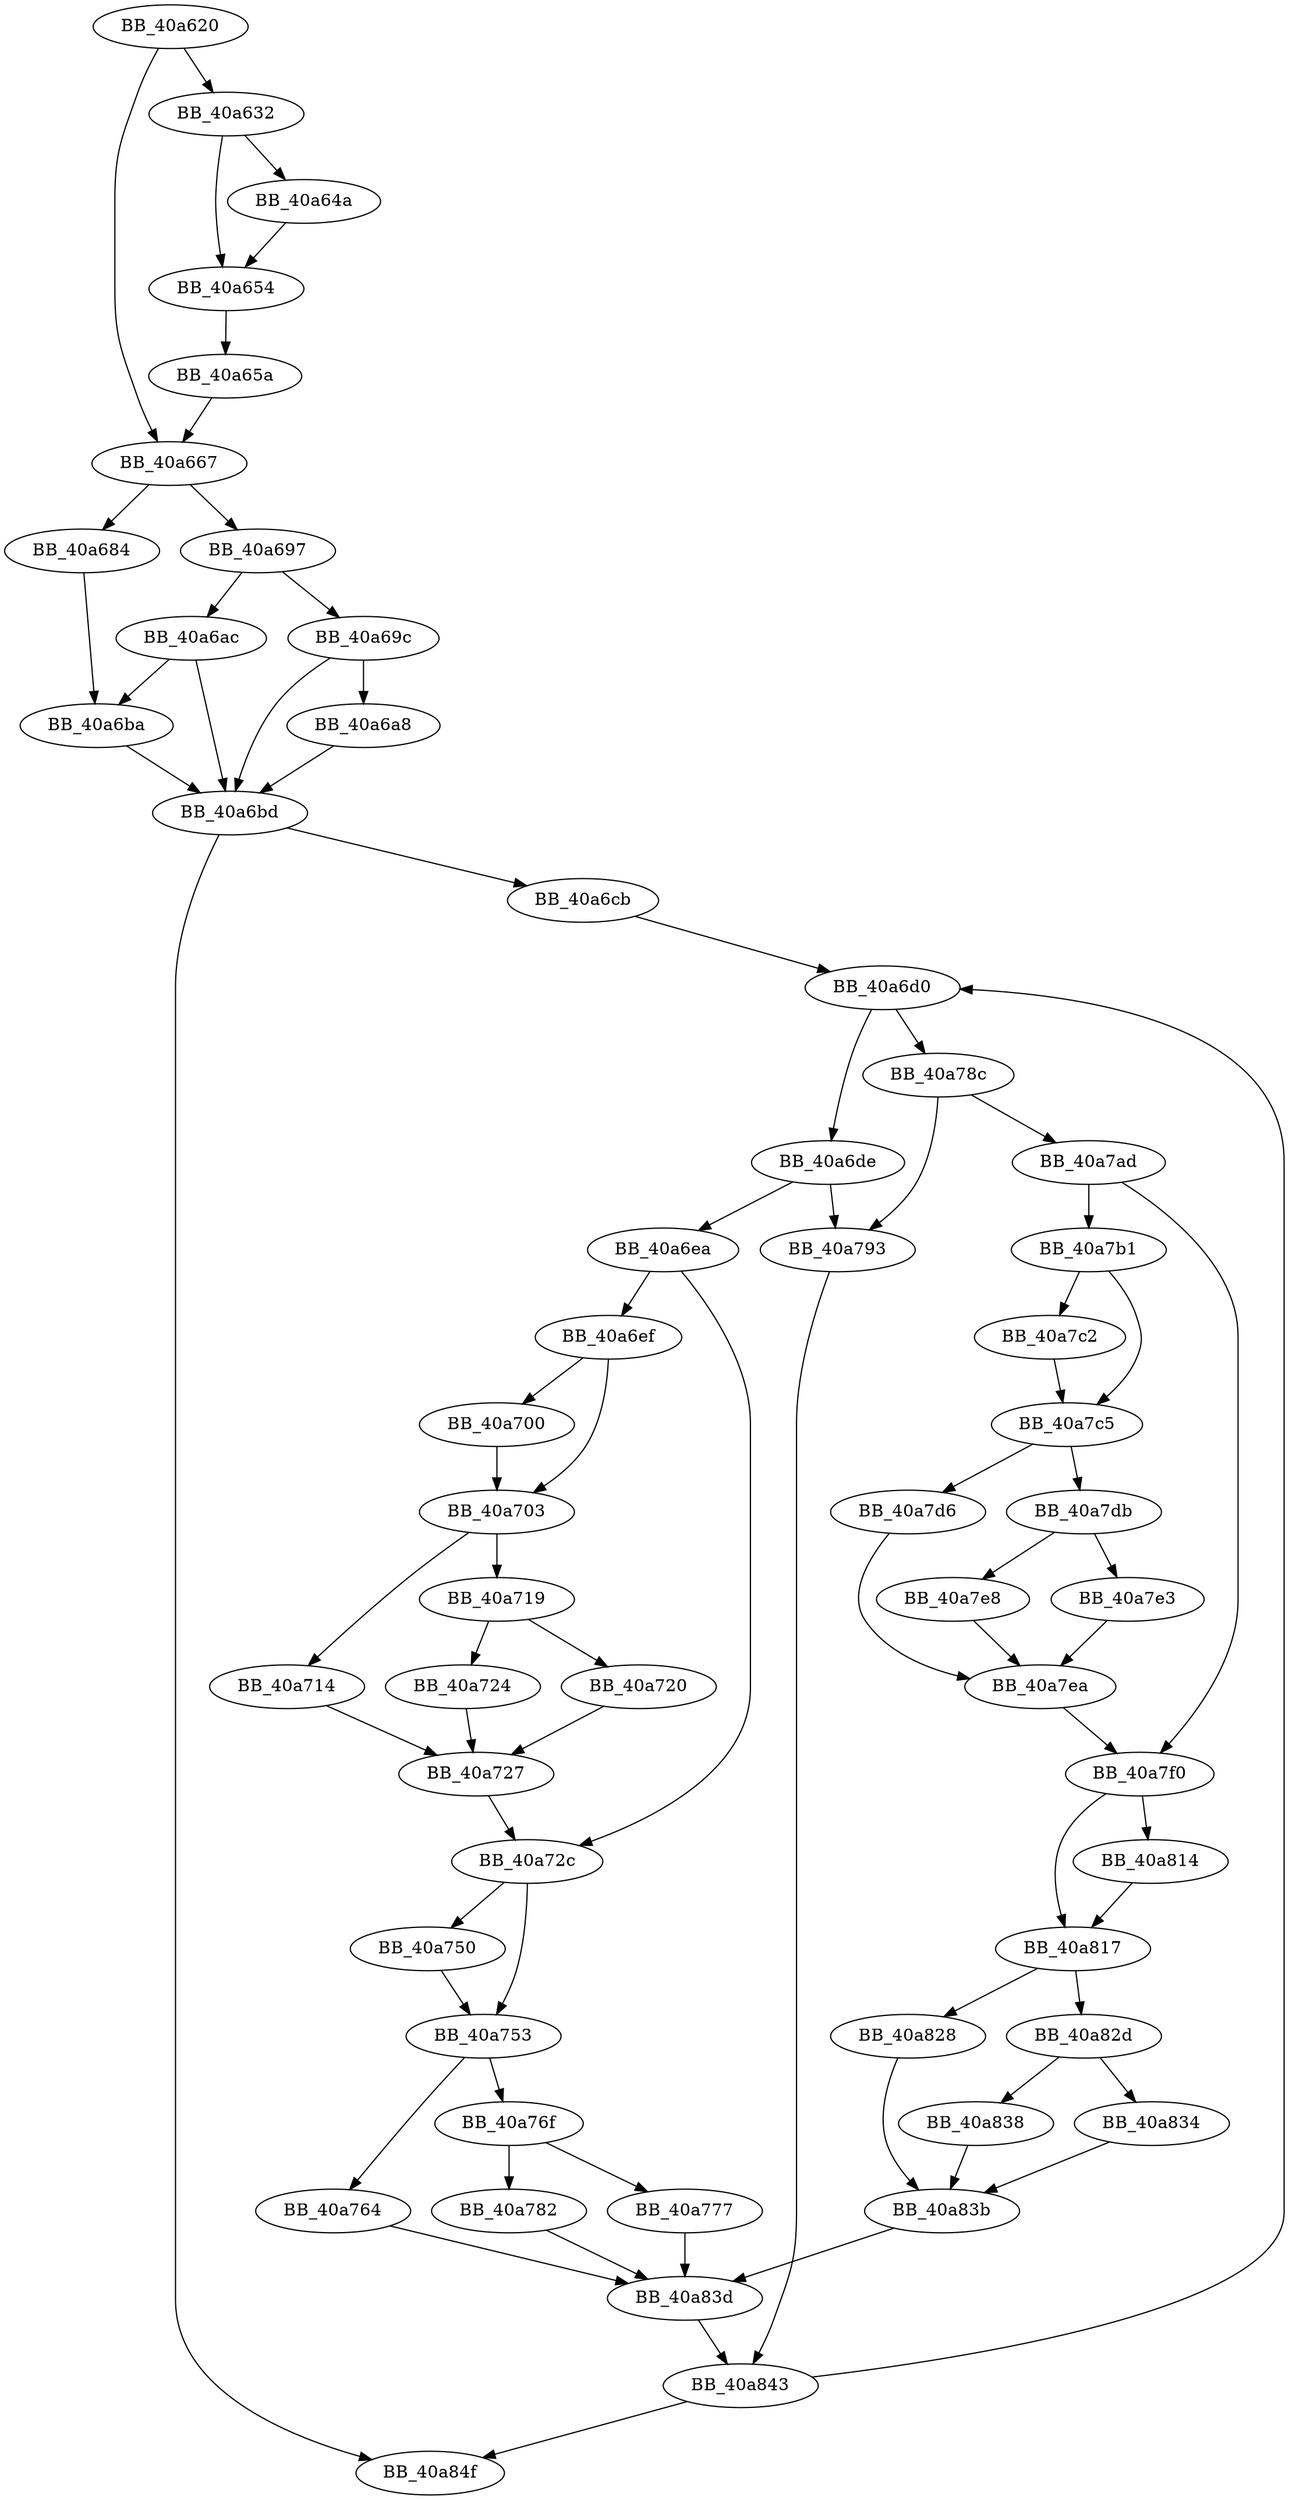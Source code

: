 DiGraph sub_40A620{
BB_40a620->BB_40a632
BB_40a620->BB_40a667
BB_40a632->BB_40a64a
BB_40a632->BB_40a654
BB_40a64a->BB_40a654
BB_40a654->BB_40a65a
BB_40a65a->BB_40a667
BB_40a667->BB_40a684
BB_40a667->BB_40a697
BB_40a684->BB_40a6ba
BB_40a697->BB_40a69c
BB_40a697->BB_40a6ac
BB_40a69c->BB_40a6a8
BB_40a69c->BB_40a6bd
BB_40a6a8->BB_40a6bd
BB_40a6ac->BB_40a6ba
BB_40a6ac->BB_40a6bd
BB_40a6ba->BB_40a6bd
BB_40a6bd->BB_40a6cb
BB_40a6bd->BB_40a84f
BB_40a6cb->BB_40a6d0
BB_40a6d0->BB_40a6de
BB_40a6d0->BB_40a78c
BB_40a6de->BB_40a6ea
BB_40a6de->BB_40a793
BB_40a6ea->BB_40a6ef
BB_40a6ea->BB_40a72c
BB_40a6ef->BB_40a700
BB_40a6ef->BB_40a703
BB_40a700->BB_40a703
BB_40a703->BB_40a714
BB_40a703->BB_40a719
BB_40a714->BB_40a727
BB_40a719->BB_40a720
BB_40a719->BB_40a724
BB_40a720->BB_40a727
BB_40a724->BB_40a727
BB_40a727->BB_40a72c
BB_40a72c->BB_40a750
BB_40a72c->BB_40a753
BB_40a750->BB_40a753
BB_40a753->BB_40a764
BB_40a753->BB_40a76f
BB_40a764->BB_40a83d
BB_40a76f->BB_40a777
BB_40a76f->BB_40a782
BB_40a777->BB_40a83d
BB_40a782->BB_40a83d
BB_40a78c->BB_40a793
BB_40a78c->BB_40a7ad
BB_40a793->BB_40a843
BB_40a7ad->BB_40a7b1
BB_40a7ad->BB_40a7f0
BB_40a7b1->BB_40a7c2
BB_40a7b1->BB_40a7c5
BB_40a7c2->BB_40a7c5
BB_40a7c5->BB_40a7d6
BB_40a7c5->BB_40a7db
BB_40a7d6->BB_40a7ea
BB_40a7db->BB_40a7e3
BB_40a7db->BB_40a7e8
BB_40a7e3->BB_40a7ea
BB_40a7e8->BB_40a7ea
BB_40a7ea->BB_40a7f0
BB_40a7f0->BB_40a814
BB_40a7f0->BB_40a817
BB_40a814->BB_40a817
BB_40a817->BB_40a828
BB_40a817->BB_40a82d
BB_40a828->BB_40a83b
BB_40a82d->BB_40a834
BB_40a82d->BB_40a838
BB_40a834->BB_40a83b
BB_40a838->BB_40a83b
BB_40a83b->BB_40a83d
BB_40a83d->BB_40a843
BB_40a843->BB_40a6d0
BB_40a843->BB_40a84f
}
